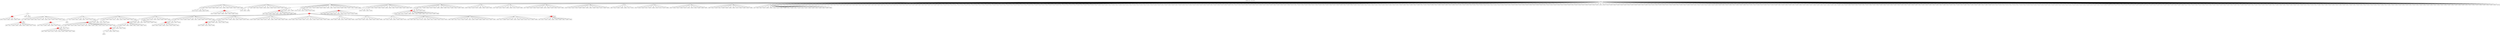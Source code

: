 digraph g {
	"63" -> "64";
	"64" [label="35"];
	"55" -> "56";
	"56" [color=indianred1, style=filled, label="49"];
	"54" -> "55";
	"55" [label="29"];
	"53" -> "54";
	"54" [color=indianred1, style=filled, label="23"];
	"52" -> "53";
	"53" [label="49"];
	"52" -> "57";
	"57" [label="14"];
	"50" -> "51";
	"51" [color=indianred1, style=filled, label="1"];
	"48" -> "49";
	"49" [label="18"];
	"48" -> "50";
	"50" [label="10"];
	"43" -> "44";
	"44" [color=indianred1, style=filled, label="4"];
	"42" -> "43";
	"43" [label="38"];
	"39" -> "40";
	"40" [color=indianred1, style=filled, label="50"];
	"38" -> "39";
	"39" [label="19"];
	"32" -> "33";
	"33" [color=indianred1, style=filled, label="46"];
	"31" -> "32";
	"32" [label="41"];
	"30" -> "31";
	"31" [color=indianred1, style=filled, label="28"];
	"29" -> "30";
	"30" [label="46"];
	"29" -> "34";
	"34" [label="47"];
	"26" -> "27";
	"27" [label="37"];
	"25" -> "26";
	"26" [color=indianred1, style=filled, label="6"];
	"24" -> "25";
	"25" [label="21"];
	"23" -> "24";
	"24" [color=indianred1, style=filled, label="25"];
	"22" -> "23";
	"23" [label="6"];
	"22" -> "28";
	"28" [label="44"];
	"20" -> "21";
	"21" [color=indianred1, style=filled, label="27"];
	"19" -> "20";
	"20" [label="24"];
	"16" -> "17";
	"17" [color=indianred1, style=filled, label="16"];
	"15" -> "16";
	"16" [label="20"];
	"13" -> "14";
	"14" [label="15"];
	"13" -> "15";
	"15" [label="16"];
	"13" -> "18";
	"18" [label="42"];
	"13" -> "19";
	"19" [label="27"];
	"13" -> "22";
	"22" [label="25"];
	"13" -> "29";
	"29" [label="28"];
	"13" -> "35";
	"35" [label="48"];
	"13" -> "36";
	"36" [label="5"];
	"13" -> "37";
	"37" [label="8"];
	"13" -> "38";
	"38" [label="50"];
	"13" -> "41";
	"41" [label="43"];
	"13" -> "42";
	"42" [label="4"];
	"13" -> "45";
	"45" [label="33"];
	"13" -> "46";
	"46" [label="17"];
	"12" -> "13";
	"13" [color=indianred1, style=filled, label="22"];
	"11" -> "12";
	"12" [color=indianred1, style=filled, label="34"];
	"9" -> "10";
	"10" [label="3"];
	"9" -> "11";
	"11" [label="22"];
	"7" -> "8";
	"8" [color=indianred1, style=filled, label="36"];
	"6" -> "7";
	"7" [label="7"];
	"5" -> "6";
	"6" [color=indianred1, style=filled, label="2"];
	"4" -> "5";
	"5" [label="36"];
	"0" -> "1";
	"1" [label="13"];
	"0" -> "2";
	"2" [label="11"];
	"0" -> "3";
	"3" [label="31"];
	"0" -> "4";
	"4" [label="2"];
	"0" -> "9";
	"9" [label="34"];
	"0" -> "47";
	"47" [label="40"];
	"0" -> "48";
	"48" [label="1"];
	"0" -> "52";
	"52" [label="23"];
	"0" -> "58";
	"58" [label="39"];
	"0" -> "59";
	"59" [label="45"];
	"0" -> "60";
	"60" [label="12"];
	"0" -> "61";
	"61" [label="32"];
	"0" -> "62";
	"62" [label="9"];
	"0" -> "63";
	"63" [label="26"];
	"0" -> "65";
	"65" [label="30"];
	"0" [label="germline"];
	"62" -> "cell1";
	"cell1" [shape=box];
	"3" -> "cell2";
	"cell2" [shape=box];
	"5" -> "cell3";
	"cell3" [shape=box];
	"37" -> "cell4";
	"cell4" [shape=box];
	"2" -> "cell5";
	"cell5" [shape=box];
	"8" -> "cell6";
	"cell6" [shape=box];
	"0" -> "cell7";
	"cell7" [shape=box];
	"51" -> "cell8";
	"cell8" [shape=box];
	"48" -> "cell9";
	"cell9" [shape=box];
	"0" -> "cell10";
	"cell10" [shape=box];
	"0" -> "cell11";
	"cell11" [shape=box];
	"0" -> "cell12";
	"cell12" [shape=box];
	"0" -> "cell13";
	"cell13" [shape=box];
	"0" -> "cell14";
	"cell14" [shape=box];
	"0" -> "cell15";
	"cell15" [shape=box];
	"0" -> "cell16";
	"cell16" [shape=box];
	"0" -> "cell17";
	"cell17" [shape=box];
	"0" -> "cell18";
	"cell18" [shape=box];
	"5" -> "cell19";
	"cell19" [shape=box];
	"0" -> "cell20";
	"cell20" [shape=box];
	"38" -> "cell21";
	"cell21" [shape=box];
	"41" -> "cell22";
	"cell22" [shape=box];
	"0" -> "cell23";
	"cell23" [shape=box];
	"12" -> "cell24";
	"cell24" [shape=box];
	"0" -> "cell25";
	"cell25" [shape=box];
	"0" -> "cell26";
	"cell26" [shape=box];
	"0" -> "cell27";
	"cell27" [shape=box];
	"0" -> "cell28";
	"cell28" [shape=box];
	"4" -> "cell29";
	"cell29" [shape=box];
	"61" -> "cell30";
	"cell30" [shape=box];
	"0" -> "cell31";
	"cell31" [shape=box];
	"0" -> "cell32";
	"cell32" [shape=box];
	"0" -> "cell33";
	"cell33" [shape=box];
	"62" -> "cell34";
	"cell34" [shape=box];
	"32" -> "cell35";
	"cell35" [shape=box];
	"5" -> "cell36";
	"cell36" [shape=box];
	"0" -> "cell37";
	"cell37" [shape=box];
	"3" -> "cell38";
	"cell38" [shape=box];
	"12" -> "cell39";
	"cell39" [shape=box];
	"0" -> "cell40";
	"cell40" [shape=box];
	"6" -> "cell41";
	"cell41" [shape=box];
	"29" -> "cell42";
	"cell42" [shape=box];
	"0" -> "cell43";
	"cell43" [shape=box];
	"0" -> "cell44";
	"cell44" [shape=box];
	"0" -> "cell45";
	"cell45" [shape=box];
	"52" -> "cell46";
	"cell46" [shape=box];
	"0" -> "cell47";
	"cell47" [shape=box];
	"0" -> "cell48";
	"cell48" [shape=box];
	"41" -> "cell49";
	"cell49" [shape=box];
	"0" -> "cell50";
	"cell50" [shape=box];
	"28" -> "cell51";
	"cell51" [shape=box];
	"44" -> "cell52";
	"cell52" [shape=box];
	"0" -> "cell53";
	"cell53" [shape=box];
	"0" -> "cell54";
	"cell54" [shape=box];
	"31" -> "cell55";
	"cell55" [shape=box];
	"19" -> "cell56";
	"cell56" [shape=box];
	"0" -> "cell57";
	"cell57" [shape=box];
	"2" -> "cell58";
	"cell58" [shape=box];
	"63" -> "cell59";
	"cell59" [shape=box];
	"33" -> "cell60";
	"cell60" [shape=box];
	"48" -> "cell61";
	"cell61" [shape=box];
	"0" -> "cell62";
	"cell62" [shape=box];
	"0" -> "cell63";
	"cell63" [shape=box];
	"0" -> "cell64";
	"cell64" [shape=box];
	"50" -> "cell65";
	"cell65" [shape=box];
	"0" -> "cell66";
	"cell66" [shape=box];
	"62" -> "cell67";
	"cell67" [shape=box];
	"0" -> "cell68";
	"cell68" [shape=box];
	"42" -> "cell69";
	"cell69" [shape=box];
	"22" -> "cell70";
	"cell70" [shape=box];
	"19" -> "cell71";
	"cell71" [shape=box];
	"0" -> "cell72";
	"cell72" [shape=box];
	"0" -> "cell73";
	"cell73" [shape=box];
	"0" -> "cell74";
	"cell74" [shape=box];
	"40" -> "cell75";
	"cell75" [shape=box];
	"0" -> "cell76";
	"cell76" [shape=box];
	"0" -> "cell77";
	"cell77" [shape=box];
	"0" -> "cell78";
	"cell78" [shape=box];
	"0" -> "cell79";
	"cell79" [shape=box];
	"0" -> "cell80";
	"cell80" [shape=box];
	"58" -> "cell81";
	"cell81" [shape=box];
	"0" -> "cell82";
	"cell82" [shape=box];
	"46" -> "cell83";
	"cell83" [shape=box];
	"0" -> "cell84";
	"cell84" [shape=box];
	"0" -> "cell85";
	"cell85" [shape=box];
	"45" -> "cell86";
	"cell86" [shape=box];
	"6" -> "cell87";
	"cell87" [shape=box];
	"31" -> "cell88";
	"cell88" [shape=box];
	"33" -> "cell89";
	"cell89" [shape=box];
	"45" -> "cell90";
	"cell90" [shape=box];
	"41" -> "cell91";
	"cell91" [shape=box];
	"52" -> "cell92";
	"cell92" [shape=box];
	"0" -> "cell93";
	"cell93" [shape=box];
	"0" -> "cell94";
	"cell94" [shape=box];
	"0" -> "cell95";
	"cell95" [shape=box];
	"0" -> "cell96";
	"cell96" [shape=box];
	"0" -> "cell97";
	"cell97" [shape=box];
	"0" -> "cell98";
	"cell98" [shape=box];
	"0" -> "cell99";
	"cell99" [shape=box];
	"38" -> "cell100";
	"cell100" [shape=box];
	"0" -> "cell101";
	"cell101" [shape=box];
	"15" -> "cell102";
	"cell102" [shape=box];
	"0" -> "cell103";
	"cell103" [shape=box];
	"64" -> "cell104";
	"cell104" [shape=box];
	"25" -> "cell105";
	"cell105" [shape=box];
	"14" -> "cell106";
	"cell106" [shape=box];
	"0" -> "cell107";
	"cell107" [shape=box];
	"36" -> "cell108";
	"cell108" [shape=box];
	"42" -> "cell109";
	"cell109" [shape=box];
	"0" -> "cell110";
	"cell110" [shape=box];
	"0" -> "cell111";
	"cell111" [shape=box];
	"0" -> "cell112";
	"cell112" [shape=box];
	"26" -> "cell113";
	"cell113" [shape=box];
	"0" -> "cell114";
	"cell114" [shape=box];
	"41" -> "cell115";
	"cell115" [shape=box];
	"41" -> "cell116";
	"cell116" [shape=box];
	"44" -> "cell117";
	"cell117" [shape=box];
	"19" -> "cell118";
	"cell118" [shape=box];
	"0" -> "cell119";
	"cell119" [shape=box];
	"59" -> "cell120";
	"cell120" [shape=box];
	"0" -> "cell121";
	"cell121" [shape=box];
	"61" -> "cell122";
	"cell122" [shape=box];
	"58" -> "cell123";
	"cell123" [shape=box];
	"0" -> "cell124";
	"cell124" [shape=box];
	"0" -> "cell125";
	"cell125" [shape=box];
	"31" -> "cell126";
	"cell126" [shape=box];
	"0" -> "cell127";
	"cell127" [shape=box];
	"34" -> "cell128";
	"cell128" [shape=box];
	"47" -> "cell129";
	"cell129" [shape=box];
	"56" -> "cell130";
	"cell130" [shape=box];
	"48" -> "cell131";
	"cell131" [shape=box];
	"0" -> "cell132";
	"cell132" [shape=box];
	"22" -> "cell133";
	"cell133" [shape=box];
	"15" -> "cell134";
	"cell134" [shape=box];
	"0" -> "cell135";
	"cell135" [shape=box];
	"65" -> "cell136";
	"cell136" [shape=box];
	"0" -> "cell137";
	"cell137" [shape=box];
	"0" -> "cell138";
	"cell138" [shape=box];
	"0" -> "cell139";
	"cell139" [shape=box];
	"0" -> "cell140";
	"cell140" [shape=box];
	"45" -> "cell141";
	"cell141" [shape=box];
	"0" -> "cell142";
	"cell142" [shape=box];
	"0" -> "cell143";
	"cell143" [shape=box];
	"56" -> "cell144";
	"cell144" [shape=box];
	"0" -> "cell145";
	"cell145" [shape=box];
	"0" -> "cell146";
	"cell146" [shape=box];
	"8" -> "cell147";
	"cell147" [shape=box];
	"49" -> "cell148";
	"cell148" [shape=box];
	"30" -> "cell149";
	"cell149" [shape=box];
	"0" -> "cell150";
	"cell150" [shape=box];
	"0" -> "cell151";
	"cell151" [shape=box];
	"22" -> "cell152";
	"cell152" [shape=box];
	"47" -> "cell153";
	"cell153" [shape=box];
	"0" -> "cell154";
	"cell154" [shape=box];
	"0" -> "cell155";
	"cell155" [shape=box];
	"33" -> "cell156";
	"cell156" [shape=box];
	"0" -> "cell157";
	"cell157" [shape=box];
	"0" -> "cell158";
	"cell158" [shape=box];
	"25" -> "cell159";
	"cell159" [shape=box];
	"0" -> "cell160";
	"cell160" [shape=box];
	"0" -> "cell161";
	"cell161" [shape=box];
	"0" -> "cell162";
	"cell162" [shape=box];
	"18" -> "cell163";
	"cell163" [shape=box];
	"51" -> "cell164";
	"cell164" [shape=box];
	"0" -> "cell165";
	"cell165" [shape=box];
	"0" -> "cell166";
	"cell166" [shape=box];
	"52" -> "cell167";
	"cell167" [shape=box];
	"0" -> "cell168";
	"cell168" [shape=box];
	"61" -> "cell169";
	"cell169" [shape=box];
	"54" -> "cell170";
	"cell170" [shape=box];
	"45" -> "cell171";
	"cell171" [shape=box];
	"33" -> "cell172";
	"cell172" [shape=box];
	"64" -> "cell173";
	"cell173" [shape=box];
	"0" -> "cell174";
	"cell174" [shape=box];
	"0" -> "cell175";
	"cell175" [shape=box];
	"0" -> "cell176";
	"cell176" [shape=box];
	"6" -> "cell177";
	"cell177" [shape=box];
	"0" -> "cell178";
	"cell178" [shape=box];
	"0" -> "cell179";
	"cell179" [shape=box];
	"0" -> "cell180";
	"cell180" [shape=box];
	"37" -> "cell181";
	"cell181" [shape=box];
	"0" -> "cell182";
	"cell182" [shape=box];
	"0" -> "cell183";
	"cell183" [shape=box];
	"0" -> "cell184";
	"cell184" [shape=box];
	"0" -> "cell185";
	"cell185" [shape=box];
	"59" -> "cell186";
	"cell186" [shape=box];
	"47" -> "cell187";
	"cell187" [shape=box];
	"54" -> "cell188";
	"cell188" [shape=box];
	"30" -> "cell189";
	"cell189" [shape=box];
	"63" -> "cell190";
	"cell190" [shape=box];
	"2" -> "cell191";
	"cell191" [shape=box];
	"62" -> "cell192";
	"cell192" [shape=box];
	"0" -> "cell193";
	"cell193" [shape=box];
	"53" -> "cell194";
	"cell194" [shape=box];
	"0" -> "cell195";
	"cell195" [shape=box];
	"32" -> "cell196";
	"cell196" [shape=box];
	"40" -> "cell197";
	"cell197" [shape=box];
	"0" -> "cell198";
	"cell198" [shape=box];
	"21" -> "cell199";
	"cell199" [shape=box];
	"0" -> "cell200";
	"cell200" [shape=box];
	"0" -> "cell201";
	"cell201" [shape=box];
	"3" -> "cell202";
	"cell202" [shape=box];
	"43" -> "cell203";
	"cell203" [shape=box];
	"52" -> "cell204";
	"cell204" [shape=box];
	"0" -> "cell205";
	"cell205" [shape=box];
	"59" -> "cell206";
	"cell206" [shape=box];
	"0" -> "cell207";
	"cell207" [shape=box];
	"0" -> "cell208";
	"cell208" [shape=box];
	"0" -> "cell209";
	"cell209" [shape=box];
	"0" -> "cell210";
	"cell210" [shape=box];
	"4" -> "cell211";
	"cell211" [shape=box];
	"49" -> "cell212";
	"cell212" [shape=box];
	"0" -> "cell213";
	"cell213" [shape=box];
	"65" -> "cell214";
	"cell214" [shape=box];
	"33" -> "cell215";
	"cell215" [shape=box];
	"0" -> "cell216";
	"cell216" [shape=box];
	"59" -> "cell217";
	"cell217" [shape=box];
	"45" -> "cell218";
	"cell218" [shape=box];
	"0" -> "cell219";
	"cell219" [shape=box];
	"0" -> "cell220";
	"cell220" [shape=box];
	"25" -> "cell221";
	"cell221" [shape=box];
	"27" -> "cell222";
	"cell222" [shape=box];
	"21" -> "cell223";
	"cell223" [shape=box];
	"0" -> "cell224";
	"cell224" [shape=box];
	"52" -> "cell225";
	"cell225" [shape=box];
	"26" -> "cell226";
	"cell226" [shape=box];
	"0" -> "cell227";
	"cell227" [shape=box];
	"0" -> "cell228";
	"cell228" [shape=box];
	"0" -> "cell229";
	"cell229" [shape=box];
	"0" -> "cell230";
	"cell230" [shape=box];
	"0" -> "cell231";
	"cell231" [shape=box];
	"36" -> "cell232";
	"cell232" [shape=box];
	"0" -> "cell233";
	"cell233" [shape=box];
	"22" -> "cell234";
	"cell234" [shape=box];
	"0" -> "cell235";
	"cell235" [shape=box];
	"0" -> "cell236";
	"cell236" [shape=box];
	"0" -> "cell237";
	"cell237" [shape=box];
	"0" -> "cell238";
	"cell238" [shape=box];
	"0" -> "cell239";
	"cell239" [shape=box];
	"3" -> "cell240";
	"cell240" [shape=box];
	"15" -> "cell241";
	"cell241" [shape=box];
	"0" -> "cell242";
	"cell242" [shape=box];
	"3" -> "cell243";
	"cell243" [shape=box];
	"8" -> "cell244";
	"cell244" [shape=box];
	"0" -> "cell245";
	"cell245" [shape=box];
	"0" -> "cell246";
	"cell246" [shape=box];
	"52" -> "cell247";
	"cell247" [shape=box];
	"41" -> "cell248";
	"cell248" [shape=box];
	"0" -> "cell249";
	"cell249" [shape=box];
	"20" -> "cell250";
	"cell250" [shape=box];
	"12" -> "cell251";
	"cell251" [shape=box];
	"9" -> "cell252";
	"cell252" [shape=box];
	"52" -> "cell253";
	"cell253" [shape=box];
	"28" -> "cell254";
	"cell254" [shape=box];
	"0" -> "cell255";
	"cell255" [shape=box];
	"0" -> "cell256";
	"cell256" [shape=box];
	"9" -> "cell257";
	"cell257" [shape=box];
	"42" -> "cell258";
	"cell258" [shape=box];
	"0" -> "cell259";
	"cell259" [shape=box];
	"10" -> "cell260";
	"cell260" [shape=box];
	"0" -> "cell261";
	"cell261" [shape=box];
	"0" -> "cell262";
	"cell262" [shape=box];
	"0" -> "cell263";
	"cell263" [shape=box];
	"0" -> "cell264";
	"cell264" [shape=box];
	"0" -> "cell265";
	"cell265" [shape=box];
	"24" -> "cell266";
	"cell266" [shape=box];
	"60" -> "cell267";
	"cell267" [shape=box];
	"0" -> "cell268";
	"cell268" [shape=box];
	"36" -> "cell269";
	"cell269" [shape=box];
	"63" -> "cell270";
	"cell270" [shape=box];
	"61" -> "cell271";
	"cell271" [shape=box];
	"0" -> "cell272";
	"cell272" [shape=box];
	"0" -> "cell273";
	"cell273" [shape=box];
	"52" -> "cell274";
	"cell274" [shape=box];
	"0" -> "cell275";
	"cell275" [shape=box];
	"0" -> "cell276";
	"cell276" [shape=box];
	"46" -> "cell277";
	"cell277" [shape=box];
	"47" -> "cell278";
	"cell278" [shape=box];
	"17" -> "cell279";
	"cell279" [shape=box];
	"0" -> "cell280";
	"cell280" [shape=box];
	"31" -> "cell281";
	"cell281" [shape=box];
	"9" -> "cell282";
	"cell282" [shape=box];
	"61" -> "cell283";
	"cell283" [shape=box];
	"0" -> "cell284";
	"cell284" [shape=box];
	"12" -> "cell285";
	"cell285" [shape=box];
	"0" -> "cell286";
	"cell286" [shape=box];
	"0" -> "cell287";
	"cell287" [shape=box];
	"10" -> "cell288";
	"cell288" [shape=box];
	"0" -> "cell289";
	"cell289" [shape=box];
	"40" -> "cell290";
	"cell290" [shape=box];
	"56" -> "cell291";
	"cell291" [shape=box];
	"0" -> "cell292";
	"cell292" [shape=box];
	"0" -> "cell293";
	"cell293" [shape=box];
	"35" -> "cell294";
	"cell294" [shape=box];
	"19" -> "cell295";
	"cell295" [shape=box];
	"6" -> "cell296";
	"cell296" [shape=box];
	"59" -> "cell297";
	"cell297" [shape=box];
	"0" -> "cell298";
	"cell298" [shape=box];
	"41" -> "cell299";
	"cell299" [shape=box];
	"0" -> "cell300";
	"cell300" [shape=box];
	"42" -> "cell301";
	"cell301" [shape=box];
	"31" -> "cell302";
	"cell302" [shape=box];
	"9" -> "cell303";
	"cell303" [shape=box];
	"58" -> "cell304";
	"cell304" [shape=box];
	"0" -> "cell305";
	"cell305" [shape=box];
	"0" -> "cell306";
	"cell306" [shape=box];
	"0" -> "cell307";
	"cell307" [shape=box];
	"0" -> "cell308";
	"cell308" [shape=box];
	"51" -> "cell309";
	"cell309" [shape=box];
	"0" -> "cell310";
	"cell310" [shape=box];
	"0" -> "cell311";
	"cell311" [shape=box];
	"0" -> "cell312";
	"cell312" [shape=box];
	"0" -> "cell313";
	"cell313" [shape=box];
	"32" -> "cell314";
	"cell314" [shape=box];
	"0" -> "cell315";
	"cell315" [shape=box];
	"0" -> "cell316";
	"cell316" [shape=box];
	"0" -> "cell317";
	"cell317" [shape=box];
	"0" -> "cell318";
	"cell318" [shape=box];
	"0" -> "cell319";
	"cell319" [shape=box];
	"1" -> "cell320";
	"cell320" [shape=box];
	"8" -> "cell321";
	"cell321" [shape=box];
	"0" -> "cell322";
	"cell322" [shape=box];
	"0" -> "cell323";
	"cell323" [shape=box];
	"60" -> "cell324";
	"cell324" [shape=box];
	"0" -> "cell325";
	"cell325" [shape=box];
	"9" -> "cell326";
	"cell326" [shape=box];
	"0" -> "cell327";
	"cell327" [shape=box];
	"0" -> "cell328";
	"cell328" [shape=box];
	"23" -> "cell329";
	"cell329" [shape=box];
	"0" -> "cell330";
	"cell330" [shape=box];
	"0" -> "cell331";
	"cell331" [shape=box];
	"0" -> "cell332";
	"cell332" [shape=box];
	"44" -> "cell333";
	"cell333" [shape=box];
	"0" -> "cell334";
	"cell334" [shape=box];
	"0" -> "cell335";
	"cell335" [shape=box];
	"16" -> "cell336";
	"cell336" [shape=box];
	"50" -> "cell337";
	"cell337" [shape=box];
	"0" -> "cell338";
	"cell338" [shape=box];
	"0" -> "cell339";
	"cell339" [shape=box];
	"0" -> "cell340";
	"cell340" [shape=box];
	"56" -> "cell341";
	"cell341" [shape=box];
	"0" -> "cell342";
	"cell342" [shape=box];
	"0" -> "cell343";
	"cell343" [shape=box];
	"0" -> "cell344";
	"cell344" [shape=box];
	"0" -> "cell345";
	"cell345" [shape=box];
	"0" -> "cell346";
	"cell346" [shape=box];
	"60" -> "cell347";
	"cell347" [shape=box];
	"0" -> "cell348";
	"cell348" [shape=box];
	"62" -> "cell349";
	"cell349" [shape=box];
	"54" -> "cell350";
	"cell350" [shape=box];
	"65" -> "cell351";
	"cell351" [shape=box];
	"37" -> "cell352";
	"cell352" [shape=box];
	"40" -> "cell353";
	"cell353" [shape=box];
	"0" -> "cell354";
	"cell354" [shape=box];
	"0" -> "cell355";
	"cell355" [shape=box];
	"51" -> "cell356";
	"cell356" [shape=box];
	"0" -> "cell357";
	"cell357" [shape=box];
	"19" -> "cell358";
	"cell358" [shape=box];
	"0" -> "cell359";
	"cell359" [shape=box];
	"0" -> "cell360";
	"cell360" [shape=box];
	"0" -> "cell361";
	"cell361" [shape=box];
	"44" -> "cell362";
	"cell362" [shape=box];
	"56" -> "cell363";
	"cell363" [shape=box];
	"45" -> "cell364";
	"cell364" [shape=box];
	"0" -> "cell365";
	"cell365" [shape=box];
	"47" -> "cell366";
	"cell366" [shape=box];
	"0" -> "cell367";
	"cell367" [shape=box];
	"46" -> "cell368";
	"cell368" [shape=box];
	"0" -> "cell369";
	"cell369" [shape=box];
	"2" -> "cell370";
	"cell370" [shape=box];
	"0" -> "cell371";
	"cell371" [shape=box];
	"0" -> "cell372";
	"cell372" [shape=box];
	"55" -> "cell373";
	"cell373" [shape=box];
	"42" -> "cell374";
	"cell374" [shape=box];
	"48" -> "cell375";
	"cell375" [shape=box];
	"0" -> "cell376";
	"cell376" [shape=box];
	"41" -> "cell377";
	"cell377" [shape=box];
	"46" -> "cell378";
	"cell378" [shape=box];
	"7" -> "cell379";
	"cell379" [shape=box];
	"0" -> "cell380";
	"cell380" [shape=box];
	"0" -> "cell381";
	"cell381" [shape=box];
	"4" -> "cell382";
	"cell382" [shape=box];
	"58" -> "cell383";
	"cell383" [shape=box];
	"0" -> "cell384";
	"cell384" [shape=box];
	"0" -> "cell385";
	"cell385" [shape=box];
	"0" -> "cell386";
	"cell386" [shape=box];
	"42" -> "cell387";
	"cell387" [shape=box];
	"16" -> "cell388";
	"cell388" [shape=box];
	"6" -> "cell389";
	"cell389" [shape=box];
	"6" -> "cell390";
	"cell390" [shape=box];
	"0" -> "cell391";
	"cell391" [shape=box];
	"44" -> "cell392";
	"cell392" [shape=box];
	"62" -> "cell393";
	"cell393" [shape=box];
	"46" -> "cell394";
	"cell394" [shape=box];
	"17" -> "cell395";
	"cell395" [shape=box];
	"0" -> "cell396";
	"cell396" [shape=box];
	"21" -> "cell397";
	"cell397" [shape=box];
	"65" -> "cell398";
	"cell398" [shape=box];
	"48" -> "cell399";
	"cell399" [shape=box];
	"0" -> "cell400";
	"cell400" [shape=box];
	"0" -> "cell401";
	"cell401" [shape=box];
	"44" -> "cell402";
	"cell402" [shape=box];
	"42" -> "cell403";
	"cell403" [shape=box];
	"22" -> "cell404";
	"cell404" [shape=box];
	"0" -> "cell405";
	"cell405" [shape=box];
	"3" -> "cell406";
	"cell406" [shape=box];
	"38" -> "cell407";
	"cell407" [shape=box];
	"2" -> "cell408";
	"cell408" [shape=box];
	"0" -> "cell409";
	"cell409" [shape=box];
	"0" -> "cell410";
	"cell410" [shape=box];
	"12" -> "cell411";
	"cell411" [shape=box];
	"0" -> "cell412";
	"cell412" [shape=box];
	"33" -> "cell413";
	"cell413" [shape=box];
	"0" -> "cell414";
	"cell414" [shape=box];
	"0" -> "cell415";
	"cell415" [shape=box];
	"0" -> "cell416";
	"cell416" [shape=box];
	"42" -> "cell417";
	"cell417" [shape=box];
	"20" -> "cell418";
	"cell418" [shape=box];
	"0" -> "cell419";
	"cell419" [shape=box];
	"31" -> "cell420";
	"cell420" [shape=box];
	"31" -> "cell421";
	"cell421" [shape=box];
	"0" -> "cell422";
	"cell422" [shape=box];
	"0" -> "cell423";
	"cell423" [shape=box];
	"0" -> "cell424";
	"cell424" [shape=box];
	"0" -> "cell425";
	"cell425" [shape=box];
	"0" -> "cell426";
	"cell426" [shape=box];
	"0" -> "cell427";
	"cell427" [shape=box];
	"0" -> "cell428";
	"cell428" [shape=box];
	"29" -> "cell429";
	"cell429" [shape=box];
	"0" -> "cell430";
	"cell430" [shape=box];
	"0" -> "cell431";
	"cell431" [shape=box];
	"33" -> "cell432";
	"cell432" [shape=box];
	"46" -> "cell433";
	"cell433" [shape=box];
	"0" -> "cell434";
	"cell434" [shape=box];
	"0" -> "cell435";
	"cell435" [shape=box];
	"0" -> "cell436";
	"cell436" [shape=box];
	"0" -> "cell437";
	"cell437" [shape=box];
	"46" -> "cell438";
	"cell438" [shape=box];
	"0" -> "cell439";
	"cell439" [shape=box];
	"0" -> "cell440";
	"cell440" [shape=box];
	"0" -> "cell441";
	"cell441" [shape=box];
	"0" -> "cell442";
	"cell442" [shape=box];
	"0" -> "cell443";
	"cell443" [shape=box];
	"62" -> "cell444";
	"cell444" [shape=box];
	"0" -> "cell445";
	"cell445" [shape=box];
	"0" -> "cell446";
	"cell446" [shape=box];
	"0" -> "cell447";
	"cell447" [shape=box];
	"36" -> "cell448";
	"cell448" [shape=box];
	"0" -> "cell449";
	"cell449" [shape=box];
	"0" -> "cell450";
	"cell450" [shape=box];
	"0" -> "cell451";
	"cell451" [shape=box];
	"0" -> "cell452";
	"cell452" [shape=box];
	"0" -> "cell453";
	"cell453" [shape=box];
	"6" -> "cell454";
	"cell454" [shape=box];
	"4" -> "cell455";
	"cell455" [shape=box];
	"59" -> "cell456";
	"cell456" [shape=box];
	"0" -> "cell457";
	"cell457" [shape=box];
	"29" -> "cell458";
	"cell458" [shape=box];
	"14" -> "cell459";
	"cell459" [shape=box];
	"0" -> "cell460";
	"cell460" [shape=box];
	"8" -> "cell461";
	"cell461" [shape=box];
	"37" -> "cell462";
	"cell462" [shape=box];
	"0" -> "cell463";
	"cell463" [shape=box];
	"0" -> "cell464";
	"cell464" [shape=box];
	"47" -> "cell465";
	"cell465" [shape=box];
	"2" -> "cell466";
	"cell466" [shape=box];
	"0" -> "cell467";
	"cell467" [shape=box];
	"22" -> "cell468";
	"cell468" [shape=box];
	"33" -> "cell469";
	"cell469" [shape=box];
	"4" -> "cell470";
	"cell470" [shape=box];
	"29" -> "cell471";
	"cell471" [shape=box];
	"12" -> "cell472";
	"cell472" [shape=box];
	"45" -> "cell473";
	"cell473" [shape=box];
	"62" -> "cell474";
	"cell474" [shape=box];
	"0" -> "cell475";
	"cell475" [shape=box];
	"17" -> "cell476";
	"cell476" [shape=box];
	"62" -> "cell477";
	"cell477" [shape=box];
	"0" -> "cell478";
	"cell478" [shape=box];
	"0" -> "cell479";
	"cell479" [shape=box];
	"0" -> "cell480";
	"cell480" [shape=box];
	"18" -> "cell481";
	"cell481" [shape=box];
	"0" -> "cell482";
	"cell482" [shape=box];
	"0" -> "cell483";
	"cell483" [shape=box];
	"15" -> "cell484";
	"cell484" [shape=box];
	"0" -> "cell485";
	"cell485" [shape=box];
	"38" -> "cell486";
	"cell486" [shape=box];
	"0" -> "cell487";
	"cell487" [shape=box];
	"58" -> "cell488";
	"cell488" [shape=box];
	"61" -> "cell489";
	"cell489" [shape=box];
	"36" -> "cell490";
	"cell490" [shape=box];
	"0" -> "cell491";
	"cell491" [shape=box];
	"0" -> "cell492";
	"cell492" [shape=box];
	"65" -> "cell493";
	"cell493" [shape=box];
	"40" -> "cell494";
	"cell494" [shape=box];
	"0" -> "cell495";
	"cell495" [shape=box];
	"63" -> "cell496";
	"cell496" [shape=box];
	"31" -> "cell497";
	"cell497" [shape=box];
	"37" -> "cell498";
	"cell498" [shape=box];
	"23" -> "cell499";
	"cell499" [shape=box];
	"41" -> "cell500";
	"cell500" [shape=box];
	"51" -> "cell501";
	"cell501" [shape=box];
	"0" -> "cell502";
	"cell502" [shape=box];
	"51" -> "cell503";
	"cell503" [shape=box];
	"15" -> "cell504";
	"cell504" [shape=box];
	"65" -> "cell505";
	"cell505" [shape=box];
	"52" -> "cell506";
	"cell506" [shape=box];
	"0" -> "cell507";
	"cell507" [shape=box];
	"0" -> "cell508";
	"cell508" [shape=box];
	"29" -> "cell509";
	"cell509" [shape=box];
	"0" -> "cell510";
	"cell510" [shape=box];
	"0" -> "cell511";
	"cell511" [shape=box];
	"0" -> "cell512";
	"cell512" [shape=box];
	"12" -> "cell513";
	"cell513" [shape=box];
	"18" -> "cell514";
	"cell514" [shape=box];
	"0" -> "cell515";
	"cell515" [shape=box];
	"0" -> "cell516";
	"cell516" [shape=box];
	"0" -> "cell517";
	"cell517" [shape=box];
	"41" -> "cell518";
	"cell518" [shape=box];
	"0" -> "cell519";
	"cell519" [shape=box];
	"0" -> "cell520";
	"cell520" [shape=box];
	"0" -> "cell521";
	"cell521" [shape=box];
	"1" -> "cell522";
	"cell522" [shape=box];
	"60" -> "cell523";
	"cell523" [shape=box];
	"17" -> "cell524";
	"cell524" [shape=box];
	"34" -> "cell525";
	"cell525" [shape=box];
	"40" -> "cell526";
	"cell526" [shape=box];
	"16" -> "cell527";
	"cell527" [shape=box];
	"47" -> "cell528";
	"cell528" [shape=box];
	"24" -> "cell529";
	"cell529" [shape=box];
	"0" -> "cell530";
	"cell530" [shape=box];
	"33" -> "cell531";
	"cell531" [shape=box];
	"45" -> "cell532";
	"cell532" [shape=box];
	"36" -> "cell533";
	"cell533" [shape=box];
	"48" -> "cell534";
	"cell534" [shape=box];
	"40" -> "cell535";
	"cell535" [shape=box];
	"9" -> "cell536";
	"cell536" [shape=box];
	"0" -> "cell537";
	"cell537" [shape=box];
	"0" -> "cell538";
	"cell538" [shape=box];
	"0" -> "cell539";
	"cell539" [shape=box];
	"8" -> "cell540";
	"cell540" [shape=box];
	"0" -> "cell541";
	"cell541" [shape=box];
	"0" -> "cell542";
	"cell542" [shape=box];
	"0" -> "cell543";
	"cell543" [shape=box];
	"0" -> "cell544";
	"cell544" [shape=box];
	"0" -> "cell545";
	"cell545" [shape=box];
	"64" -> "cell546";
	"cell546" [shape=box];
	"20" -> "cell547";
	"cell547" [shape=box];
	"0" -> "cell548";
	"cell548" [shape=box];
	"0" -> "cell549";
	"cell549" [shape=box];
	"0" -> "cell550";
	"cell550" [shape=box];
	"0" -> "cell551";
	"cell551" [shape=box];
	"9" -> "cell552";
	"cell552" [shape=box];
	"4" -> "cell553";
	"cell553" [shape=box];
	"0" -> "cell554";
	"cell554" [shape=box];
	"0" -> "cell555";
	"cell555" [shape=box];
	"34" -> "cell556";
	"cell556" [shape=box];
	"0" -> "cell557";
	"cell557" [shape=box];
	"0" -> "cell558";
	"cell558" [shape=box];
	"19" -> "cell559";
	"cell559" [shape=box];
	"0" -> "cell560";
	"cell560" [shape=box];
	"47" -> "cell561";
	"cell561" [shape=box];
	"21" -> "cell562";
	"cell562" [shape=box];
	"31" -> "cell563";
	"cell563" [shape=box];
	"14" -> "cell564";
	"cell564" [shape=box];
	"63" -> "cell565";
	"cell565" [shape=box];
	"65" -> "cell566";
	"cell566" [shape=box];
	"15" -> "cell567";
	"cell567" [shape=box];
	"0" -> "cell568";
	"cell568" [shape=box];
	"51" -> "cell569";
	"cell569" [shape=box];
	"0" -> "cell570";
	"cell570" [shape=box];
	"0" -> "cell571";
	"cell571" [shape=box];
	"0" -> "cell572";
	"cell572" [shape=box];
	"0" -> "cell573";
	"cell573" [shape=box];
	"29" -> "cell574";
	"cell574" [shape=box];
	"0" -> "cell575";
	"cell575" [shape=box];
	"0" -> "cell576";
	"cell576" [shape=box];
	"0" -> "cell577";
	"cell577" [shape=box];
	"3" -> "cell578";
	"cell578" [shape=box];
	"0" -> "cell579";
	"cell579" [shape=box];
	"0" -> "cell580";
	"cell580" [shape=box];
	"0" -> "cell581";
	"cell581" [shape=box];
	"0" -> "cell582";
	"cell582" [shape=box];
	"6" -> "cell583";
	"cell583" [shape=box];
	"0" -> "cell584";
	"cell584" [shape=box];
	"0" -> "cell585";
	"cell585" [shape=box];
	"54" -> "cell586";
	"cell586" [shape=box];
	"0" -> "cell587";
	"cell587" [shape=box];
	"0" -> "cell588";
	"cell588" [shape=box];
	"45" -> "cell589";
	"cell589" [shape=box];
	"48" -> "cell590";
	"cell590" [shape=box];
	"48" -> "cell591";
	"cell591" [shape=box];
	"29" -> "cell592";
	"cell592" [shape=box];
	"0" -> "cell593";
	"cell593" [shape=box];
	"0" -> "cell594";
	"cell594" [shape=box];
	"0" -> "cell595";
	"cell595" [shape=box];
	"44" -> "cell596";
	"cell596" [shape=box];
	"0" -> "cell597";
	"cell597" [shape=box];
	"0" -> "cell598";
	"cell598" [shape=box];
	"0" -> "cell599";
	"cell599" [shape=box];
	"0" -> "cell600";
	"cell600" [shape=box];
	"0" -> "cell601";
	"cell601" [shape=box];
	"24" -> "cell602";
	"cell602" [shape=box];
	"47" -> "cell603";
	"cell603" [shape=box];
	"0" -> "cell604";
	"cell604" [shape=box];
	"26" -> "cell605";
	"cell605" [shape=box];
	"0" -> "cell606";
	"cell606" [shape=box];
	"0" -> "cell607";
	"cell607" [shape=box];
	"8" -> "cell608";
	"cell608" [shape=box];
	"0" -> "cell609";
	"cell609" [shape=box];
	"47" -> "cell610";
	"cell610" [shape=box];
	"16" -> "cell611";
	"cell611" [shape=box];
	"18" -> "cell612";
	"cell612" [shape=box];
	"0" -> "cell613";
	"cell613" [shape=box];
	"46" -> "cell614";
	"cell614" [shape=box];
	"0" -> "cell615";
	"cell615" [shape=box];
	"0" -> "cell616";
	"cell616" [shape=box];
	"48" -> "cell617";
	"cell617" [shape=box];
	"0" -> "cell618";
	"cell618" [shape=box];
	"0" -> "cell619";
	"cell619" [shape=box];
	"0" -> "cell620";
	"cell620" [shape=box];
	"0" -> "cell621";
	"cell621" [shape=box];
	"50" -> "cell622";
	"cell622" [shape=box];
	"22" -> "cell623";
	"cell623" [shape=box];
	"0" -> "cell624";
	"cell624" [shape=box];
	"3" -> "cell625";
	"cell625" [shape=box];
	"45" -> "cell626";
	"cell626" [shape=box];
	"9" -> "cell627";
	"cell627" [shape=box];
	"54" -> "cell628";
	"cell628" [shape=box];
	"4" -> "cell629";
	"cell629" [shape=box];
	"0" -> "cell630";
	"cell630" [shape=box];
	"53" -> "cell631";
	"cell631" [shape=box];
	"0" -> "cell632";
	"cell632" [shape=box];
	"54" -> "cell633";
	"cell633" [shape=box];
	"61" -> "cell634";
	"cell634" [shape=box];
	"0" -> "cell635";
	"cell635" [shape=box];
	"36" -> "cell636";
	"cell636" [shape=box];
	"19" -> "cell637";
	"cell637" [shape=box];
	"0" -> "cell638";
	"cell638" [shape=box];
	"0" -> "cell639";
	"cell639" [shape=box];
	"37" -> "cell640";
	"cell640" [shape=box];
	"65" -> "cell641";
	"cell641" [shape=box];
	"61" -> "cell642";
	"cell642" [shape=box];
	"0" -> "cell643";
	"cell643" [shape=box];
	"14" -> "cell644";
	"cell644" [shape=box];
	"52" -> "cell645";
	"cell645" [shape=box];
	"0" -> "cell646";
	"cell646" [shape=box];
	"38" -> "cell647";
	"cell647" [shape=box];
	"0" -> "cell648";
	"cell648" [shape=box];
	"0" -> "cell649";
	"cell649" [shape=box];
	"0" -> "cell650";
	"cell650" [shape=box];
	"16" -> "cell651";
	"cell651" [shape=box];
	"0" -> "cell652";
	"cell652" [shape=box];
	"6" -> "cell653";
	"cell653" [shape=box];
	"0" -> "cell654";
	"cell654" [shape=box];
	"65" -> "cell655";
	"cell655" [shape=box];
	"22" -> "cell656";
	"cell656" [shape=box];
	"8" -> "cell657";
	"cell657" [shape=box];
	"4" -> "cell658";
	"cell658" [shape=box];
	"0" -> "cell659";
	"cell659" [shape=box];
	"0" -> "cell660";
	"cell660" [shape=box];
	"0" -> "cell661";
	"cell661" [shape=box];
	"0" -> "cell662";
	"cell662" [shape=box];
	"0" -> "cell663";
	"cell663" [shape=box];
	"0" -> "cell664";
	"cell664" [shape=box];
	"0" -> "cell665";
	"cell665" [shape=box];
	"0" -> "cell666";
	"cell666" [shape=box];
	"0" -> "cell667";
	"cell667" [shape=box];
	"50" -> "cell668";
	"cell668" [shape=box];
	"0" -> "cell669";
	"cell669" [shape=box];
	"20" -> "cell670";
	"cell670" [shape=box];
	"48" -> "cell671";
	"cell671" [shape=box];
	"49" -> "cell672";
	"cell672" [shape=box];
	"0" -> "cell673";
	"cell673" [shape=box];
	"29" -> "cell674";
	"cell674" [shape=box];
	"0" -> "cell675";
	"cell675" [shape=box];
	"15" -> "cell676";
	"cell676" [shape=box];
	"0" -> "cell677";
	"cell677" [shape=box];
	"0" -> "cell678";
	"cell678" [shape=box];
	"0" -> "cell679";
	"cell679" [shape=box];
	"0" -> "cell680";
	"cell680" [shape=box];
	"0" -> "cell681";
	"cell681" [shape=box];
	"0" -> "cell682";
	"cell682" [shape=box];
	"19" -> "cell683";
	"cell683" [shape=box];
	"35" -> "cell684";
	"cell684" [shape=box];
	"0" -> "cell685";
	"cell685" [shape=box];
	"19" -> "cell686";
	"cell686" [shape=box];
	"18" -> "cell687";
	"cell687" [shape=box];
	"24" -> "cell688";
	"cell688" [shape=box];
	"62" -> "cell689";
	"cell689" [shape=box];
	"0" -> "cell690";
	"cell690" [shape=box];
	"0" -> "cell691";
	"cell691" [shape=box];
	"4" -> "cell692";
	"cell692" [shape=box];
	"0" -> "cell693";
	"cell693" [shape=box];
	"54" -> "cell694";
	"cell694" [shape=box];
	"33" -> "cell695";
	"cell695" [shape=box];
	"35" -> "cell696";
	"cell696" [shape=box];
	"31" -> "cell697";
	"cell697" [shape=box];
	"45" -> "cell698";
	"cell698" [shape=box];
	"0" -> "cell699";
	"cell699" [shape=box];
	"0" -> "cell700";
	"cell700" [shape=box];
	"38" -> "cell701";
	"cell701" [shape=box];
	"52" -> "cell702";
	"cell702" [shape=box];
	"0" -> "cell703";
	"cell703" [shape=box];
	"0" -> "cell704";
	"cell704" [shape=box];
	"31" -> "cell705";
	"cell705" [shape=box];
	"60" -> "cell706";
	"cell706" [shape=box];
	"0" -> "cell707";
	"cell707" [shape=box];
	"9" -> "cell708";
	"cell708" [shape=box];
	"59" -> "cell709";
	"cell709" [shape=box];
	"0" -> "cell710";
	"cell710" [shape=box];
	"0" -> "cell711";
	"cell711" [shape=box];
	"63" -> "cell712";
	"cell712" [shape=box];
	"45" -> "cell713";
	"cell713" [shape=box];
	"0" -> "cell714";
	"cell714" [shape=box];
	"12" -> "cell715";
	"cell715" [shape=box];
	"38" -> "cell716";
	"cell716" [shape=box];
	"0" -> "cell717";
	"cell717" [shape=box];
	"48" -> "cell718";
	"cell718" [shape=box];
	"0" -> "cell719";
	"cell719" [shape=box];
	"31" -> "cell720";
	"cell720" [shape=box];
	"58" -> "cell721";
	"cell721" [shape=box];
	"6" -> "cell722";
	"cell722" [shape=box];
	"58" -> "cell723";
	"cell723" [shape=box];
	"0" -> "cell724";
	"cell724" [shape=box];
	"1" -> "cell725";
	"cell725" [shape=box];
	"19" -> "cell726";
	"cell726" [shape=box];
	"12" -> "cell727";
	"cell727" [shape=box];
	"0" -> "cell728";
	"cell728" [shape=box];
	"26" -> "cell729";
	"cell729" [shape=box];
	"0" -> "cell730";
	"cell730" [shape=box];
	"31" -> "cell731";
	"cell731" [shape=box];
	"28" -> "cell732";
	"cell732" [shape=box];
	"0" -> "cell733";
	"cell733" [shape=box];
	"0" -> "cell734";
	"cell734" [shape=box];
	"0" -> "cell735";
	"cell735" [shape=box];
	"0" -> "cell736";
	"cell736" [shape=box];
	"0" -> "cell737";
	"cell737" [shape=box];
	"0" -> "cell738";
	"cell738" [shape=box];
	"0" -> "cell739";
	"cell739" [shape=box];
	"0" -> "cell740";
	"cell740" [shape=box];
	"4" -> "cell741";
	"cell741" [shape=box];
	"41" -> "cell742";
	"cell742" [shape=box];
	"0" -> "cell743";
	"cell743" [shape=box];
	"0" -> "cell744";
	"cell744" [shape=box];
	"1" -> "cell745";
	"cell745" [shape=box];
	"46" -> "cell746";
	"cell746" [shape=box];
	"0" -> "cell747";
	"cell747" [shape=box];
	"60" -> "cell748";
	"cell748" [shape=box];
	"0" -> "cell749";
	"cell749" [shape=box];
	"0" -> "cell750";
	"cell750" [shape=box];
	"2" -> "cell751";
	"cell751" [shape=box];
	"0" -> "cell752";
	"cell752" [shape=box];
	"14" -> "cell753";
	"cell753" [shape=box];
	"35" -> "cell754";
	"cell754" [shape=box];
	"0" -> "cell755";
	"cell755" [shape=box];
	"0" -> "cell756";
	"cell756" [shape=box];
	"61" -> "cell757";
	"cell757" [shape=box];
	"54" -> "cell758";
	"cell758" [shape=box];
	"0" -> "cell759";
	"cell759" [shape=box];
	"0" -> "cell760";
	"cell760" [shape=box];
	"0" -> "cell761";
	"cell761" [shape=box];
	"0" -> "cell762";
	"cell762" [shape=box];
	"37" -> "cell763";
	"cell763" [shape=box];
	"60" -> "cell764";
	"cell764" [shape=box];
	"0" -> "cell765";
	"cell765" [shape=box];
	"0" -> "cell766";
	"cell766" [shape=box];
	"47" -> "cell767";
	"cell767" [shape=box];
	"2" -> "cell768";
	"cell768" [shape=box];
	"15" -> "cell769";
	"cell769" [shape=box];
	"0" -> "cell770";
	"cell770" [shape=box];
	"62" -> "cell771";
	"cell771" [shape=box];
	"46" -> "cell772";
	"cell772" [shape=box];
	"59" -> "cell773";
	"cell773" [shape=box];
	"18" -> "cell774";
	"cell774" [shape=box];
	"0" -> "cell775";
	"cell775" [shape=box];
	"6" -> "cell776";
	"cell776" [shape=box];
	"0" -> "cell777";
	"cell777" [shape=box];
	"0" -> "cell778";
	"cell778" [shape=box];
	"0" -> "cell779";
	"cell779" [shape=box];
	"0" -> "cell780";
	"cell780" [shape=box];
	"44" -> "cell781";
	"cell781" [shape=box];
	"51" -> "cell782";
	"cell782" [shape=box];
	"0" -> "cell783";
	"cell783" [shape=box];
	"21" -> "cell784";
	"cell784" [shape=box];
	"21" -> "cell785";
	"cell785" [shape=box];
	"0" -> "cell786";
	"cell786" [shape=box];
	"18" -> "cell787";
	"cell787" [shape=box];
	"3" -> "cell788";
	"cell788" [shape=box];
	"0" -> "cell789";
	"cell789" [shape=box];
	"0" -> "cell790";
	"cell790" [shape=box];
	"0" -> "cell791";
	"cell791" [shape=box];
	"12" -> "cell792";
	"cell792" [shape=box];
	"0" -> "cell793";
	"cell793" [shape=box];
	"0" -> "cell794";
	"cell794" [shape=box];
	"59" -> "cell795";
	"cell795" [shape=box];
	"0" -> "cell796";
	"cell796" [shape=box];
	"0" -> "cell797";
	"cell797" [shape=box];
	"0" -> "cell798";
	"cell798" [shape=box];
	"44" -> "cell799";
	"cell799" [shape=box];
	"0" -> "cell800";
	"cell800" [shape=box];
	"4" -> "cell801";
	"cell801" [shape=box];
	"45" -> "cell802";
	"cell802" [shape=box];
	"0" -> "cell803";
	"cell803" [shape=box];
	"63" -> "cell804";
	"cell804" [shape=box];
	"0" -> "cell805";
	"cell805" [shape=box];
	"0" -> "cell806";
	"cell806" [shape=box];
	"10" -> "cell807";
	"cell807" [shape=box];
	"0" -> "cell808";
	"cell808" [shape=box];
	"35" -> "cell809";
	"cell809" [shape=box];
	"15" -> "cell810";
	"cell810" [shape=box];
	"0" -> "cell811";
	"cell811" [shape=box];
	"0" -> "cell812";
	"cell812" [shape=box];
	"0" -> "cell813";
	"cell813" [shape=box];
	"0" -> "cell814";
	"cell814" [shape=box];
	"18" -> "cell815";
	"cell815" [shape=box];
	"60" -> "cell816";
	"cell816" [shape=box];
	"0" -> "cell817";
	"cell817" [shape=box];
	"21" -> "cell818";
	"cell818" [shape=box];
	"63" -> "cell819";
	"cell819" [shape=box];
	"0" -> "cell820";
	"cell820" [shape=box];
	"0" -> "cell821";
	"cell821" [shape=box];
	"0" -> "cell822";
	"cell822" [shape=box];
	"1" -> "cell823";
	"cell823" [shape=box];
	"0" -> "cell824";
	"cell824" [shape=box];
	"9" -> "cell825";
	"cell825" [shape=box];
	"0" -> "cell826";
	"cell826" [shape=box];
	"14" -> "cell827";
	"cell827" [shape=box];
	"0" -> "cell828";
	"cell828" [shape=box];
	"0" -> "cell829";
	"cell829" [shape=box];
	"48" -> "cell830";
	"cell830" [shape=box];
	"24" -> "cell831";
	"cell831" [shape=box];
	"0" -> "cell832";
	"cell832" [shape=box];
	"9" -> "cell833";
	"cell833" [shape=box];
	"0" -> "cell834";
	"cell834" [shape=box];
	"51" -> "cell835";
	"cell835" [shape=box];
	"0" -> "cell836";
	"cell836" [shape=box];
	"0" -> "cell837";
	"cell837" [shape=box];
	"0" -> "cell838";
	"cell838" [shape=box];
	"0" -> "cell839";
	"cell839" [shape=box];
	"0" -> "cell840";
	"cell840" [shape=box];
	"0" -> "cell841";
	"cell841" [shape=box];
	"0" -> "cell842";
	"cell842" [shape=box];
	"3" -> "cell843";
	"cell843" [shape=box];
	"29" -> "cell844";
	"cell844" [shape=box];
	"0" -> "cell845";
	"cell845" [shape=box];
	"0" -> "cell846";
	"cell846" [shape=box];
	"39" -> "cell847";
	"cell847" [shape=box];
	"9" -> "cell848";
	"cell848" [shape=box];
	"0" -> "cell849";
	"cell849" [shape=box];
	"14" -> "cell850";
	"cell850" [shape=box];
	"63" -> "cell851";
	"cell851" [shape=box];
	"31" -> "cell852";
	"cell852" [shape=box];
	"62" -> "cell853";
	"cell853" [shape=box];
	"49" -> "cell854";
	"cell854" [shape=box];
	"0" -> "cell855";
	"cell855" [shape=box];
	"19" -> "cell856";
	"cell856" [shape=box];
	"0" -> "cell857";
	"cell857" [shape=box];
	"19" -> "cell858";
	"cell858" [shape=box];
	"0" -> "cell859";
	"cell859" [shape=box];
	"0" -> "cell860";
	"cell860" [shape=box];
	"0" -> "cell861";
	"cell861" [shape=box];
	"1" -> "cell862";
	"cell862" [shape=box];
	"0" -> "cell863";
	"cell863" [shape=box];
	"0" -> "cell864";
	"cell864" [shape=box];
	"16" -> "cell865";
	"cell865" [shape=box];
	"0" -> "cell866";
	"cell866" [shape=box];
	"0" -> "cell867";
	"cell867" [shape=box];
	"47" -> "cell868";
	"cell868" [shape=box];
	"0" -> "cell869";
	"cell869" [shape=box];
	"0" -> "cell870";
	"cell870" [shape=box];
	"62" -> "cell871";
	"cell871" [shape=box];
	"47" -> "cell872";
	"cell872" [shape=box];
	"61" -> "cell873";
	"cell873" [shape=box];
	"0" -> "cell874";
	"cell874" [shape=box];
	"0" -> "cell875";
	"cell875" [shape=box];
	"42" -> "cell876";
	"cell876" [shape=box];
	"0" -> "cell877";
	"cell877" [shape=box];
	"1" -> "cell878";
	"cell878" [shape=box];
	"18" -> "cell879";
	"cell879" [shape=box];
	"0" -> "cell880";
	"cell880" [shape=box];
	"0" -> "cell881";
	"cell881" [shape=box];
	"0" -> "cell882";
	"cell882" [shape=box];
	"0" -> "cell883";
	"cell883" [shape=box];
	"61" -> "cell884";
	"cell884" [shape=box];
	"30" -> "cell885";
	"cell885" [shape=box];
	"14" -> "cell886";
	"cell886" [shape=box];
	"65" -> "cell887";
	"cell887" [shape=box];
	"60" -> "cell888";
	"cell888" [shape=box];
	"0" -> "cell889";
	"cell889" [shape=box];
	"0" -> "cell890";
	"cell890" [shape=box];
	"14" -> "cell891";
	"cell891" [shape=box];
	"5" -> "cell892";
	"cell892" [shape=box];
	"0" -> "cell893";
	"cell893" [shape=box];
	"17" -> "cell894";
	"cell894" [shape=box];
	"46" -> "cell895";
	"cell895" [shape=box];
	"8" -> "cell896";
	"cell896" [shape=box];
	"64" -> "cell897";
	"cell897" [shape=box];
	"51" -> "cell898";
	"cell898" [shape=box];
	"0" -> "cell899";
	"cell899" [shape=box];
	"63" -> "cell900";
	"cell900" [shape=box];
	"0" -> "cell901";
	"cell901" [shape=box];
	"24" -> "cell902";
	"cell902" [shape=box];
	"57" -> "cell903";
	"cell903" [shape=box];
	"28" -> "cell904";
	"cell904" [shape=box];
	"24" -> "cell905";
	"cell905" [shape=box];
	"0" -> "cell906";
	"cell906" [shape=box];
	"0" -> "cell907";
	"cell907" [shape=box];
	"35" -> "cell908";
	"cell908" [shape=box];
	"0" -> "cell909";
	"cell909" [shape=box];
	"4" -> "cell910";
	"cell910" [shape=box];
	"28" -> "cell911";
	"cell911" [shape=box];
	"0" -> "cell912";
	"cell912" [shape=box];
	"0" -> "cell913";
	"cell913" [shape=box];
	"0" -> "cell914";
	"cell914" [shape=box];
	"42" -> "cell915";
	"cell915" [shape=box];
	"41" -> "cell916";
	"cell916" [shape=box];
	"18" -> "cell917";
	"cell917" [shape=box];
	"0" -> "cell918";
	"cell918" [shape=box];
	"0" -> "cell919";
	"cell919" [shape=box];
	"0" -> "cell920";
	"cell920" [shape=box];
	"48" -> "cell921";
	"cell921" [shape=box];
	"1" -> "cell922";
	"cell922" [shape=box];
	"48" -> "cell923";
	"cell923" [shape=box];
	"14" -> "cell924";
	"cell924" [shape=box];
	"61" -> "cell925";
	"cell925" [shape=box];
	"0" -> "cell926";
	"cell926" [shape=box];
	"0" -> "cell927";
	"cell927" [shape=box];
	"49" -> "cell928";
	"cell928" [shape=box];
	"35" -> "cell929";
	"cell929" [shape=box];
	"49" -> "cell930";
	"cell930" [shape=box];
	"0" -> "cell931";
	"cell931" [shape=box];
	"0" -> "cell932";
	"cell932" [shape=box];
	"0" -> "cell933";
	"cell933" [shape=box];
	"63" -> "cell934";
	"cell934" [shape=box];
	"4" -> "cell935";
	"cell935" [shape=box];
	"0" -> "cell936";
	"cell936" [shape=box];
	"21" -> "cell937";
	"cell937" [shape=box];
	"0" -> "cell938";
	"cell938" [shape=box];
	"0" -> "cell939";
	"cell939" [shape=box];
	"38" -> "cell940";
	"cell940" [shape=box];
	"0" -> "cell941";
	"cell941" [shape=box];
	"25" -> "cell942";
	"cell942" [shape=box];
	"0" -> "cell943";
	"cell943" [shape=box];
	"0" -> "cell944";
	"cell944" [shape=box];
	"0" -> "cell945";
	"cell945" [shape=box];
	"0" -> "cell946";
	"cell946" [shape=box];
	"48" -> "cell947";
	"cell947" [shape=box];
	"48" -> "cell948";
	"cell948" [shape=box];
	"0" -> "cell949";
	"cell949" [shape=box];
	"0" -> "cell950";
	"cell950" [shape=box];
	"0" -> "cell951";
	"cell951" [shape=box];
	"29" -> "cell952";
	"cell952" [shape=box];
	"2" -> "cell953";
	"cell953" [shape=box];
	"0" -> "cell954";
	"cell954" [shape=box];
	"4" -> "cell955";
	"cell955" [shape=box];
	"8" -> "cell956";
	"cell956" [shape=box];
	"0" -> "cell957";
	"cell957" [shape=box];
	"64" -> "cell958";
	"cell958" [shape=box];
	"0" -> "cell959";
	"cell959" [shape=box];
	"63" -> "cell960";
	"cell960" [shape=box];
	"18" -> "cell961";
	"cell961" [shape=box];
	"10" -> "cell962";
	"cell962" [shape=box];
	"0" -> "cell963";
	"cell963" [shape=box];
	"0" -> "cell964";
	"cell964" [shape=box];
	"0" -> "cell965";
	"cell965" [shape=box];
	"18" -> "cell966";
	"cell966" [shape=box];
	"23" -> "cell967";
	"cell967" [shape=box];
	"0" -> "cell968";
	"cell968" [shape=box];
	"0" -> "cell969";
	"cell969" [shape=box];
	"0" -> "cell970";
	"cell970" [shape=box];
	"0" -> "cell971";
	"cell971" [shape=box];
	"24" -> "cell972";
	"cell972" [shape=box];
	"3" -> "cell973";
	"cell973" [shape=box];
	"42" -> "cell974";
	"cell974" [shape=box];
	"0" -> "cell975";
	"cell975" [shape=box];
	"42" -> "cell976";
	"cell976" [shape=box];
	"9" -> "cell977";
	"cell977" [shape=box];
	"0" -> "cell978";
	"cell978" [shape=box];
	"55" -> "cell979";
	"cell979" [shape=box];
	"0" -> "cell980";
	"cell980" [shape=box];
	"3" -> "cell981";
	"cell981" [shape=box];
	"61" -> "cell982";
	"cell982" [shape=box];
	"59" -> "cell983";
	"cell983" [shape=box];
	"31" -> "cell984";
	"cell984" [shape=box];
	"12" -> "cell985";
	"cell985" [shape=box];
	"36" -> "cell986";
	"cell986" [shape=box];
	"45" -> "cell987";
	"cell987" [shape=box];
	"60" -> "cell988";
	"cell988" [shape=box];
	"0" -> "cell989";
	"cell989" [shape=box];
	"0" -> "cell990";
	"cell990" [shape=box];
	"56" -> "cell991";
	"cell991" [shape=box];
	"14" -> "cell992";
	"cell992" [shape=box];
	"48" -> "cell993";
	"cell993" [shape=box];
	"6" -> "cell994";
	"cell994" [shape=box];
	"6" -> "cell995";
	"cell995" [shape=box];
	"46" -> "cell996";
	"cell996" [shape=box];
	"60" -> "cell997";
	"cell997" [shape=box];
	"0" -> "cell998";
	"cell998" [shape=box];
	"0" -> "cell999";
	"cell999" [shape=box];
	"0" -> "cell1000";
	"cell1000" [shape=box];
	labelloc="t";
	label="Confidence score: -1919.412359";
}
